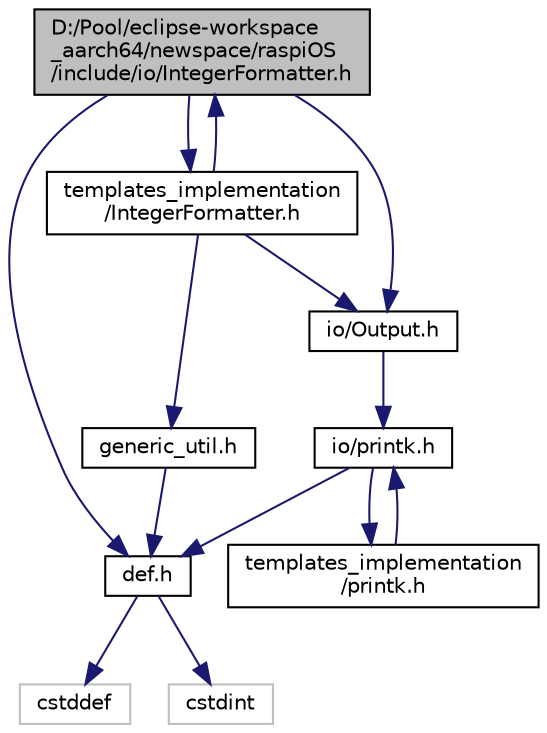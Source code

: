 digraph "D:/Pool/eclipse-workspace_aarch64/newspace/raspiOS/include/io/IntegerFormatter.h"
{
  edge [fontname="Helvetica",fontsize="10",labelfontname="Helvetica",labelfontsize="10"];
  node [fontname="Helvetica",fontsize="10",shape=record];
  Node1428 [label="D:/Pool/eclipse-workspace\l_aarch64/newspace/raspiOS\l/include/io/IntegerFormatter.h",height=0.2,width=0.4,color="black", fillcolor="grey75", style="filled", fontcolor="black"];
  Node1428 -> Node1429 [color="midnightblue",fontsize="10",style="solid",fontname="Helvetica"];
  Node1429 [label="def.h",height=0.2,width=0.4,color="black", fillcolor="white", style="filled",URL="$d4/da4/def_8h.html"];
  Node1429 -> Node1430 [color="midnightblue",fontsize="10",style="solid",fontname="Helvetica"];
  Node1430 [label="cstddef",height=0.2,width=0.4,color="grey75", fillcolor="white", style="filled"];
  Node1429 -> Node1431 [color="midnightblue",fontsize="10",style="solid",fontname="Helvetica"];
  Node1431 [label="cstdint",height=0.2,width=0.4,color="grey75", fillcolor="white", style="filled"];
  Node1428 -> Node1432 [color="midnightblue",fontsize="10",style="solid",fontname="Helvetica"];
  Node1432 [label="io/Output.h",height=0.2,width=0.4,color="black", fillcolor="white", style="filled",URL="$d6/d77/_output_8h.html"];
  Node1432 -> Node1433 [color="midnightblue",fontsize="10",style="solid",fontname="Helvetica"];
  Node1433 [label="io/printk.h",height=0.2,width=0.4,color="black", fillcolor="white", style="filled",URL="$dd/d17/io_2printk_8h.html"];
  Node1433 -> Node1429 [color="midnightblue",fontsize="10",style="solid",fontname="Helvetica"];
  Node1433 -> Node1434 [color="midnightblue",fontsize="10",style="solid",fontname="Helvetica"];
  Node1434 [label="templates_implementation\l/printk.h",height=0.2,width=0.4,color="black", fillcolor="white", style="filled",URL="$d7/d95/templates__implementation_2printk_8h.html"];
  Node1434 -> Node1433 [color="midnightblue",fontsize="10",style="solid",fontname="Helvetica"];
  Node1428 -> Node1435 [color="midnightblue",fontsize="10",style="solid",fontname="Helvetica"];
  Node1435 [label="templates_implementation\l/IntegerFormatter.h",height=0.2,width=0.4,color="black", fillcolor="white", style="filled",URL="$dc/d84/templates__implementation_2_integer_formatter_8h.html"];
  Node1435 -> Node1428 [color="midnightblue",fontsize="10",style="solid",fontname="Helvetica"];
  Node1435 -> Node1436 [color="midnightblue",fontsize="10",style="solid",fontname="Helvetica"];
  Node1436 [label="generic_util.h",height=0.2,width=0.4,color="black", fillcolor="white", style="filled",URL="$d6/d93/generic__util_8h.html"];
  Node1436 -> Node1429 [color="midnightblue",fontsize="10",style="solid",fontname="Helvetica"];
  Node1435 -> Node1432 [color="midnightblue",fontsize="10",style="solid",fontname="Helvetica"];
}
